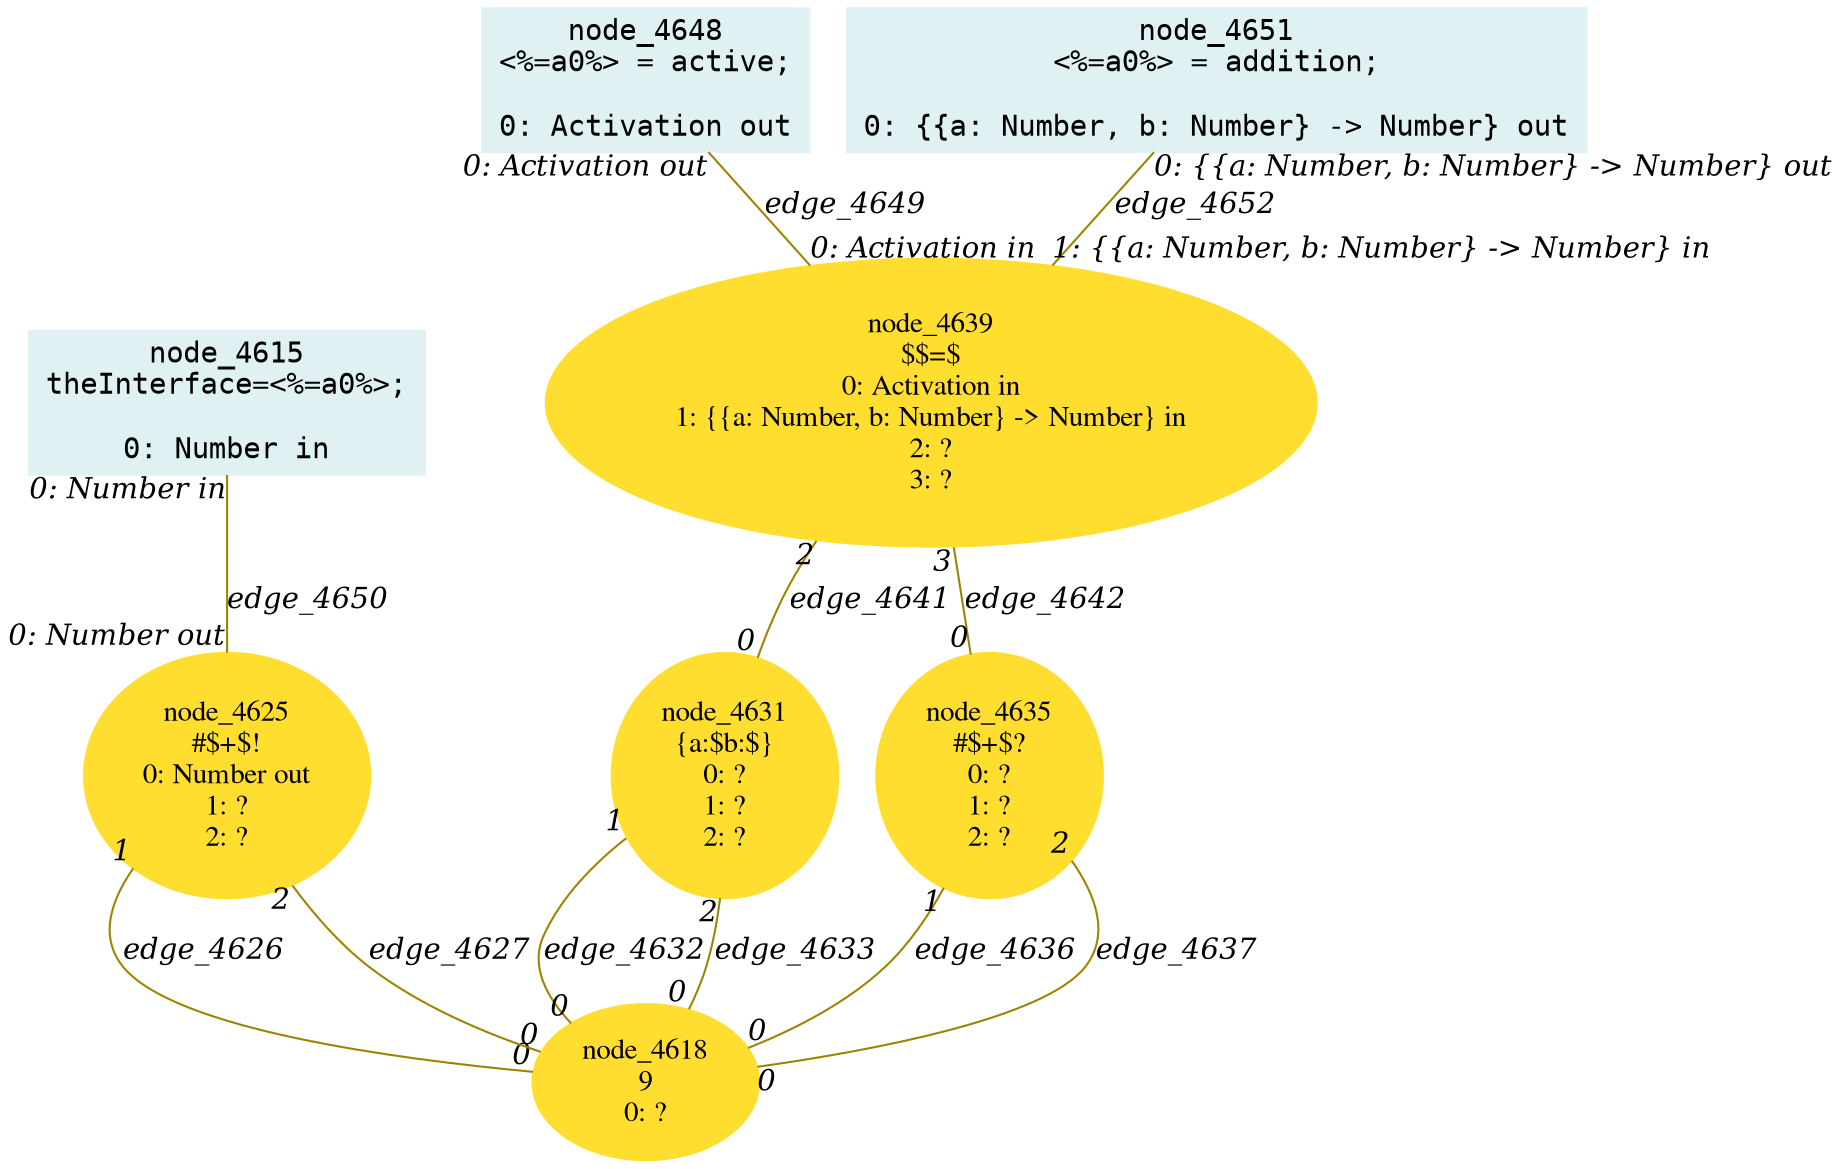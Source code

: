 digraph g{node_4615 [shape="box", style="filled", color="#dff1f2", fontname="Courier", label="node_4615
theInterface=<%=a0%>;

0: Number in" ]
node_4618 [shape="ellipse", style="filled", color="#ffde2f", fontname="Times", label="node_4618
9
0: ?" ]
node_4625 [shape="ellipse", style="filled", color="#ffde2f", fontname="Times", label="node_4625
#$+$!
0: Number out
1: ?
2: ?" ]
node_4631 [shape="ellipse", style="filled", color="#ffde2f", fontname="Times", label="node_4631
{a:$b:$}
0: ?
1: ?
2: ?" ]
node_4635 [shape="ellipse", style="filled", color="#ffde2f", fontname="Times", label="node_4635
#$+$?
0: ?
1: ?
2: ?" ]
node_4639 [shape="ellipse", style="filled", color="#ffde2f", fontname="Times", label="node_4639
$$=$
0: Activation in
1: {{a: Number, b: Number} -> Number} in
2: ?
3: ?" ]
node_4648 [shape="box", style="filled", color="#dff1f2", fontname="Courier", label="node_4648
<%=a0%> = active;

0: Activation out" ]
node_4651 [shape="box", style="filled", color="#dff1f2", fontname="Courier", label="node_4651
<%=a0%> = addition;

0: {{a: Number, b: Number} -> Number} out" ]
node_4625 -> node_4618 [dir=none, arrowHead=none, fontname="Times-Italic", arrowsize=1, color="#9d8400", label="edge_4626",  headlabel="0", taillabel="1" ]
node_4625 -> node_4618 [dir=none, arrowHead=none, fontname="Times-Italic", arrowsize=1, color="#9d8400", label="edge_4627",  headlabel="0", taillabel="2" ]
node_4631 -> node_4618 [dir=none, arrowHead=none, fontname="Times-Italic", arrowsize=1, color="#9d8400", label="edge_4632",  headlabel="0", taillabel="1" ]
node_4631 -> node_4618 [dir=none, arrowHead=none, fontname="Times-Italic", arrowsize=1, color="#9d8400", label="edge_4633",  headlabel="0", taillabel="2" ]
node_4635 -> node_4618 [dir=none, arrowHead=none, fontname="Times-Italic", arrowsize=1, color="#9d8400", label="edge_4636",  headlabel="0", taillabel="1" ]
node_4635 -> node_4618 [dir=none, arrowHead=none, fontname="Times-Italic", arrowsize=1, color="#9d8400", label="edge_4637",  headlabel="0", taillabel="2" ]
node_4639 -> node_4631 [dir=none, arrowHead=none, fontname="Times-Italic", arrowsize=1, color="#9d8400", label="edge_4641",  headlabel="0", taillabel="2" ]
node_4639 -> node_4635 [dir=none, arrowHead=none, fontname="Times-Italic", arrowsize=1, color="#9d8400", label="edge_4642",  headlabel="0", taillabel="3" ]
node_4648 -> node_4639 [dir=none, arrowHead=none, fontname="Times-Italic", arrowsize=1, color="#9d8400", label="edge_4649",  headlabel="0: Activation in", taillabel="0: Activation out" ]
node_4615 -> node_4625 [dir=none, arrowHead=none, fontname="Times-Italic", arrowsize=1, color="#9d8400", label="edge_4650",  headlabel="0: Number out", taillabel="0: Number in" ]
node_4651 -> node_4639 [dir=none, arrowHead=none, fontname="Times-Italic", arrowsize=1, color="#9d8400", label="edge_4652",  headlabel="1: {{a: Number, b: Number} -> Number} in", taillabel="0: {{a: Number, b: Number} -> Number} out" ]
}